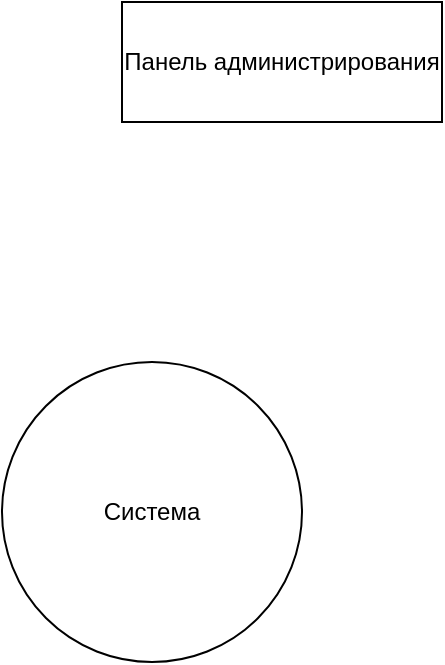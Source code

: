 <mxfile version="21.0.10" type="github">
  <diagram name="Страница 1" id="aJdUSx-QS-0cPneFwsWe">
    <mxGraphModel dx="954" dy="623" grid="1" gridSize="10" guides="1" tooltips="1" connect="1" arrows="1" fold="1" page="1" pageScale="1" pageWidth="1169" pageHeight="827" math="0" shadow="0">
      <root>
        <mxCell id="0" />
        <mxCell id="1" parent="0" />
        <mxCell id="NcMo99bP7BFtLYDiCOAP-1" value="Система" style="ellipse;whiteSpace=wrap;html=1;" vertex="1" parent="1">
          <mxGeometry x="440" y="250" width="150" height="150" as="geometry" />
        </mxCell>
        <mxCell id="NcMo99bP7BFtLYDiCOAP-2" value="Панель администрирования" style="rounded=0;whiteSpace=wrap;html=1;" vertex="1" parent="1">
          <mxGeometry x="500" y="70" width="160" height="60" as="geometry" />
        </mxCell>
      </root>
    </mxGraphModel>
  </diagram>
</mxfile>
